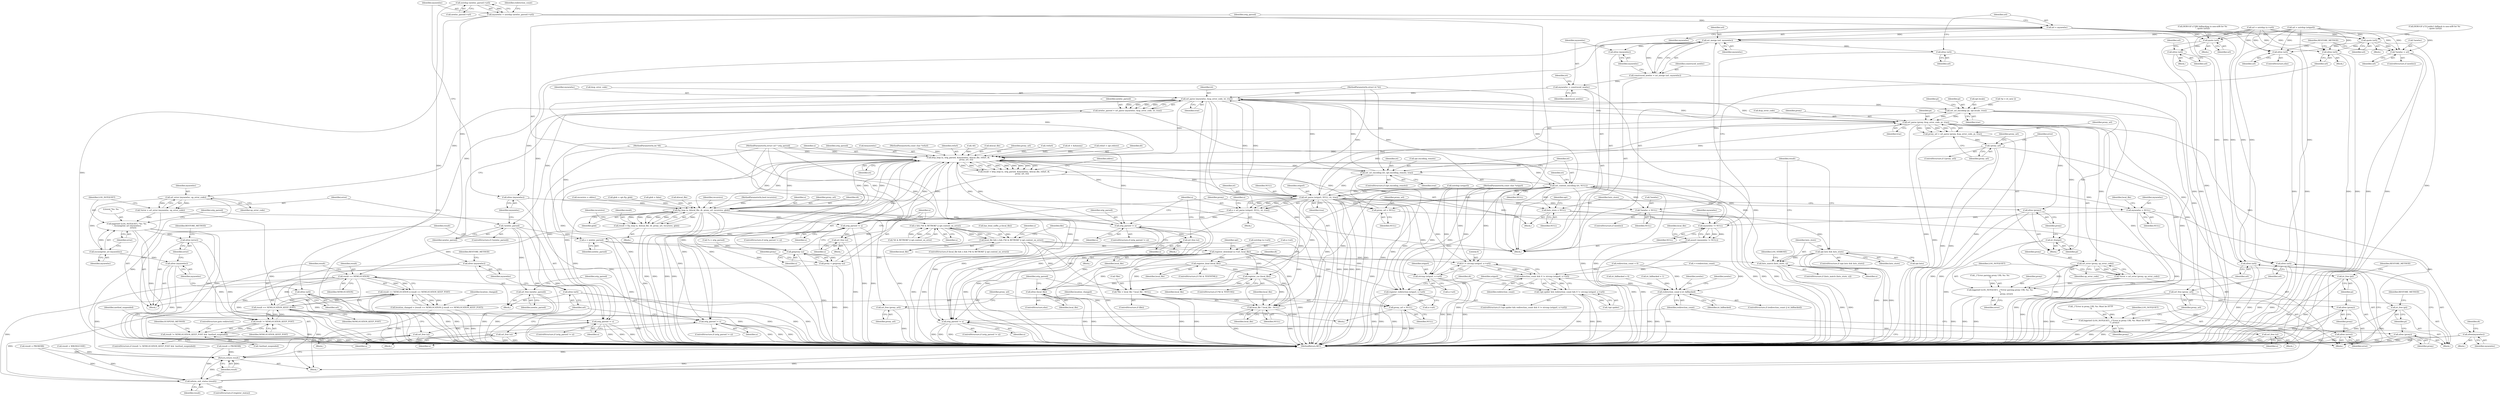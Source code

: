 digraph "1_savannah_e996e322ffd42aaa051602da182d03178d0f13e1_0@API" {
"1000485" [label="(Call,xstrdup (newloc_parsed->url))"];
"1000483" [label="(Call,mynewloc = xstrdup (newloc_parsed->url))"];
"1000515" [label="(Call,xfree (mynewloc))"];
"1000524" [label="(Call,url = mynewloc)"];
"1000258" [label="(Call,xfree (url))"];
"1000293" [label="(Call,xfree (url))"];
"1000410" [label="(Call,uri_merge (url, mynewloc))"];
"1000408" [label="(Call,construced_newloc = uri_merge (url, mynewloc))"];
"1000415" [label="(Call,mynewloc = construced_newloc)"];
"1000444" [label="(Call,url_parse (mynewloc, &up_error_code, iri, true))"];
"1000223" [label="(Call,set_uri_encoding (pi, opt.locale, true))"];
"1000236" [label="(Call,url_parse (proxy, &up_error_code, pi, true))"];
"1000234" [label="(Call,proxy_url = url_parse (proxy, &up_error_code, pi, true))"];
"1000243" [label="(Call,!proxy_url)"];
"1000291" [label="(Call,url_free (proxy_url))"];
"1000330" [label="(Call,http_loop (u, orig_parsed, &mynewloc, &local_file, refurl, dt,\n                          proxy_url, iri))"];
"1000328" [label="(Call,result = http_loop (u, orig_parsed, &mynewloc, &local_file, refurl, dt,\n                          proxy_url, iri))"];
"1000361" [label="(Call,ftp_loop (u, &local_file, dt, proxy_url, recursive, glob))"];
"1000359" [label="(Call,result = ftp_loop (u, &local_file, dt, proxy_url, recursive, glob))"];
"1000391" [label="(Call,result == NEWLOCATION)"];
"1000390" [label="(Call,result == NEWLOCATION || result == NEWLOCATION_KEEP_POST)"];
"1000388" [label="(Call,location_changed = (result == NEWLOCATION || result == NEWLOCATION_KEEP_POST))"];
"1000394" [label="(Call,result == NEWLOCATION_KEEP_POST)"];
"1000539" [label="(Call,result != NEWLOCATION_KEEP_POST)"];
"1000538" [label="(Call,result != NEWLOCATION_KEEP_POST && !method_suspended)"];
"1000706" [label="(Call,inform_exit_status (result))"];
"1000708" [label="(Return,return result;)"];
"1000383" [label="(Call,url_free (proxy_url))"];
"1000467" [label="(Call,orig_parsed != u)"];
"1000471" [label="(Call,url_free (u))"];
"1000507" [label="(Call,orig_parsed != u)"];
"1000511" [label="(Call,url_free (u))"];
"1000528" [label="(Call,orig_parsed != u)"];
"1000532" [label="(Call,url_free (u))"];
"1000567" [label="(Call,orig_parsed != u)"];
"1000571" [label="(Call,url_free (u))"];
"1000672" [label="(Call,orig_parsed != u)"];
"1000676" [label="(Call,url_free (u))"];
"1000609" [label="(Call,u && (*dt & RETROKF || opt.content_on_error))"];
"1000607" [label="(Call,local_file && u && (*dt & RETROKF || opt.content_on_error))"];
"1000620" [label="(Call,register_download (u->url, local_file))"];
"1000633" [label="(Call,0 != strcmp (origurl, u->url))"];
"1000631" [label="(Call,redirection_count && 0 != strcmp (origurl, u->url))"];
"1000626" [label="(Call,!opt.spider && redirection_count && 0 != strcmp (origurl, u->url))"];
"1000679" [label="(Call,redirection_count || iri_fallbacked)"];
"1000635" [label="(Call,strcmp (origurl, u->url))"];
"1000640" [label="(Call,register_redirection (origurl, u->url))"];
"1000650" [label="(Call,register_html (local_file))"];
"1000657" [label="(Call,register_css (local_file))"];
"1000661" [label="(Call,*file = local_file ? local_file : NULL)"];
"1000664" [label="(Call,local_file ? local_file : NULL)"];
"1000669" [label="(Call,xfree (local_file))"];
"1000429" [label="(Call,set_uri_encoding (iri, opt.encoding_remote, true))"];
"1000435" [label="(Call,set_content_encoding (iri, NULL))"];
"1000204" [label="(Call,mynewloc = NULL)"];
"1000403" [label="(Call,mynewloc != NULL)"];
"1000402" [label="(Call,assert (mynewloc != NULL))"];
"1000548" [label="(Call,xfree(mynewloc))"];
"1000209" [label="(Call,proxy_url = NULL)"];
"1000311" [label="(Call,hsts_store = NULL)"];
"1000315" [label="(Call,opt.hsts && hsts_store)"];
"1000322" [label="(Call,hsts_match (hsts_store, u))"];
"1000385" [label="(Call,proxy_url = NULL)"];
"1000575" [label="(Call,url_parse (origurl, NULL, iri, true))"];
"1000573" [label="(Call,u = url_parse (origurl, NULL, iri, true))"];
"1000214" [label="(Call,getproxy (u))"];
"1000212" [label="(Call,proxy = getproxy (u))"];
"1000696" [label="(Call,*newloc = NULL)"];
"1000249" [label="(Call,url_error (proxy, up_error_code))"];
"1000247" [label="(Call,*error = url_error (proxy, up_error_code))"];
"1000252" [label="(Call,logprintf (LOG_NOTQUIET, _(\"Error parsing proxy URL %s: %s.\n\"),\n                     proxy, error))"];
"1000260" [label="(Call,xfree (error))"];
"1000262" [label="(Call,xfree (proxy))"];
"1000264" [label="(Call,iri_free (pi))"];
"1000286" [label="(Call,logprintf (LOG_NOTQUIET, _(\"Error in proxy URL %s: Must be HTTP.\n\"), proxy))"];
"1000295" [label="(Call,xfree (proxy))"];
"1000297" [label="(Call,iri_free (pi))"];
"1000304" [label="(Call,iri_free(pi))"];
"1000306" [label="(Call,xfree (proxy))"];
"1000442" [label="(Call,newloc_parsed = url_parse (mynewloc, &up_error_code, iri, true))"];
"1000451" [label="(Call,!newloc_parsed)"];
"1000504" [label="(Call,url_free (newloc_parsed))"];
"1000534" [label="(Call,u = newloc_parsed)"];
"1000457" [label="(Call,url_error (mynewloc, up_error_code))"];
"1000455" [label="(Call,*error = url_error (mynewloc, up_error_code))"];
"1000460" [label="(Call,logprintf (LOG_NOTQUIET, \"%s: %s.\n\", escnonprint_uri (mynewloc),\n                     error))"];
"1000477" [label="(Call,xfree (error))"];
"1000463" [label="(Call,escnonprint_uri (mynewloc))"];
"1000475" [label="(Call,xfree (mynewloc))"];
"1000481" [label="(Call,xfree (mynewloc))"];
"1000413" [label="(Call,xfree (mynewloc))"];
"1000473" [label="(Call,xfree (url))"];
"1000513" [label="(Call,xfree (url))"];
"1000522" [label="(Call,xfree (url))"];
"1000586" [label="(Call,quote (url))"];
"1000588" [label="(Call,xfree (url))"];
"1000604" [label="(Call,quote (url))"];
"1000685" [label="(Call,*newloc = url)"];
"1000690" [label="(Call,xfree (url))"];
"1000700" [label="(Call,xfree (url))"];
"1000465" [label="(Identifier,error)"];
"1000124" [label="(Block,)"];
"1000629" [label="(Identifier,opt)"];
"1000359" [label="(Call,result = ftp_loop (u, &local_file, dt, proxy_url, recursive, glob))"];
"1000443" [label="(Identifier,newloc_parsed)"];
"1000367" [label="(Identifier,recursive)"];
"1000458" [label="(Identifier,mynewloc)"];
"1000166" [label="(Call,!dt)"];
"1000386" [label="(Identifier,proxy_url)"];
"1000335" [label="(Call,&local_file)"];
"1000604" [label="(Call,quote (url))"];
"1000442" [label="(Call,newloc_parsed = url_parse (mynewloc, &up_error_code, iri, true))"];
"1000510" [label="(Block,)"];
"1000690" [label="(Call,xfree (url))"];
"1000472" [label="(Identifier,u)"];
"1000548" [label="(Call,xfree(mynewloc))"];
"1000405" [label="(Identifier,NULL)"];
"1000456" [label="(Identifier,error)"];
"1000691" [label="(Identifier,url)"];
"1000470" [label="(Block,)"];
"1000664" [label="(Call,local_file ? local_file : NULL)"];
"1000683" [label="(ControlStructure,if (newloc))"];
"1000339" [label="(Identifier,proxy_url)"];
"1000460" [label="(Call,logprintf (LOG_NOTQUIET, \"%s: %s.\n\", escnonprint_uri (mynewloc),\n                     error))"];
"1000361" [label="(Call,ftp_loop (u, &local_file, dt, proxy_url, recursive, glob))"];
"1000526" [label="(Identifier,mynewloc)"];
"1000299" [label="(Identifier,RESTORE_METHOD)"];
"1000592" [label="(Call,xstrdup (u->url))"];
"1000253" [label="(Identifier,LOG_NOTQUIET)"];
"1000115" [label="(MethodParameterIn,struct url * orig_parsed)"];
"1000625" [label="(ControlStructure,if (!opt.spider && redirection_count && 0 != strcmp (origurl, u->url)))"];
"1000429" [label="(Call,set_uri_encoding (iri, opt.encoding_remote, true))"];
"1000699" [label="(Identifier,NULL)"];
"1000485" [label="(Call,xstrdup (newloc_parsed->url))"];
"1000259" [label="(Identifier,url)"];
"1000577" [label="(Identifier,NULL)"];
"1000387" [label="(Identifier,NULL)"];
"1000306" [label="(Call,xfree (proxy))"];
"1000326" [label="(Identifier,LOG_VERBOSE)"];
"1000242" [label="(ControlStructure,if (!proxy_url))"];
"1000228" [label="(Identifier,true)"];
"1000635" [label="(Call,strcmp (origurl, u->url))"];
"1000412" [label="(Identifier,mynewloc)"];
"1000396" [label="(Identifier,NEWLOCATION_KEEP_POST)"];
"1000549" [label="(Identifier,mynewloc)"];
"1000459" [label="(Identifier,up_error_code)"];
"1000532" [label="(Call,url_free (u))"];
"1000455" [label="(Call,*error = url_error (mynewloc, up_error_code))"];
"1000636" [label="(Identifier,origurl)"];
"1000709" [label="(Identifier,result)"];
"1000627" [label="(Call,!opt.spider)"];
"1000435" [label="(Call,set_content_encoding (iri, NULL))"];
"1000695" [label="(Identifier,newloc)"];
"1000315" [label="(Call,opt.hsts && hsts_store)"];
"1000344" [label="(Identifier,oldrec)"];
"1000266" [label="(Identifier,RESTORE_METHOD)"];
"1000234" [label="(Call,proxy_url = url_parse (proxy, &up_error_code, pi, true))"];
"1000531" [label="(Block,)"];
"1000666" [label="(Identifier,local_file)"];
"1000407" [label="(Identifier,local_file)"];
"1000121" [label="(MethodParameterIn,bool recursive)"];
"1000607" [label="(Call,local_file && u && (*dt & RETROKF || opt.content_on_error))"];
"1000538" [label="(Call,result != NEWLOCATION_KEEP_POST && !method_suspended)"];
"1000293" [label="(Call,xfree (url))"];
"1000467" [label="(Call,orig_parsed != u)"];
"1000394" [label="(Call,result == NEWLOCATION_KEEP_POST)"];
"1000193" [label="(Call,!refurl)"];
"1000471" [label="(Call,url_free (u))"];
"1000414" [label="(Identifier,mynewloc)"];
"1000696" [label="(Call,*newloc = NULL)"];
"1000321" [label="(ControlStructure,if (hsts_match (hsts_store, u)))"];
"1000469" [label="(Identifier,u)"];
"1000218" [label="(Block,)"];
"1000210" [label="(Identifier,proxy_url)"];
"1000648" [label="(Identifier,dt)"];
"1000622" [label="(Identifier,u)"];
"1000686" [label="(Call,*newloc)"];
"1000707" [label="(Identifier,result)"];
"1000311" [label="(Call,hsts_store = NULL)"];
"1000205" [label="(Identifier,mynewloc)"];
"1000236" [label="(Call,url_parse (proxy, &up_error_code, pi, true))"];
"1000674" [label="(Identifier,u)"];
"1000528" [label="(Call,orig_parsed != u)"];
"1000425" [label="(ControlStructure,if (opt.encoding_remote))"];
"1000206" [label="(Identifier,NULL)"];
"1000243" [label="(Call,!proxy_url)"];
"1000702" [label="(Identifier,RESTORE_METHOD)"];
"1000317" [label="(Identifier,opt)"];
"1000462" [label="(Literal,\"%s: %s.\n\")"];
"1000136" [label="(Call,*u = orig_parsed)"];
"1000533" [label="(Identifier,u)"];
"1000224" [label="(Identifier,pi)"];
"1000576" [label="(Identifier,origurl)"];
"1000275" [label="(Identifier,proxy_url)"];
"1000491" [label="(Call,++redirection_count)"];
"1000523" [label="(Identifier,url)"];
"1000651" [label="(Identifier,local_file)"];
"1000420" [label="(Identifier,iri)"];
"1000463" [label="(Call,escnonprint_uri (mynewloc))"];
"1000642" [label="(Call,u->url)"];
"1000484" [label="(Identifier,mynewloc)"];
"1000257" [label="(Identifier,error)"];
"1000567" [label="(Call,orig_parsed != u)"];
"1000250" [label="(Identifier,proxy)"];
"1000129" [label="(Call,iri_fallbacked = 0)"];
"1000704" [label="(ControlStructure,if (register_status))"];
"1000473" [label="(Call,xfree (url))"];
"1000624" [label="(Identifier,local_file)"];
"1000362" [label="(Identifier,u)"];
"1000434" [label="(Identifier,true)"];
"1000404" [label="(Identifier,mynewloc)"];
"1000322" [label="(Call,hsts_match (hsts_store, u))"];
"1000570" [label="(Block,)"];
"1000116" [label="(MethodParameterIn,const char *origurl)"];
"1000258" [label="(Call,xfree (url))"];
"1000330" [label="(Call,http_loop (u, orig_parsed, &mynewloc, &local_file, refurl, dt,\n                          proxy_url, iri))"];
"1000496" [label="(Block,)"];
"1000541" [label="(Identifier,NEWLOCATION_KEEP_POST)"];
"1000517" [label="(Identifier,RESTORE_METHOD)"];
"1000542" [label="(Call,!method_suspended)"];
"1000261" [label="(Identifier,error)"];
"1000120" [label="(MethodParameterIn,int *dt)"];
"1000537" [label="(ControlStructure,if (result != NEWLOCATION_KEEP_POST && !method_suspended))"];
"1000415" [label="(Call,mynewloc = construced_newloc)"];
"1000588" [label="(Call,xfree (url))"];
"1000384" [label="(Identifier,proxy_url)"];
"1000235" [label="(Identifier,proxy_url)"];
"1000530" [label="(Identifier,u)"];
"1000543" [label="(Identifier,method_suspended)"];
"1000448" [label="(Identifier,iri)"];
"1000444" [label="(Call,url_parse (mynewloc, &up_error_code, iri, true))"];
"1000634" [label="(Literal,0)"];
"1000451" [label="(Call,!newloc_parsed)"];
"1000655" [label="(Identifier,dt)"];
"1000169" [label="(Call,dt = &dummy)"];
"1000440" [label="(Identifier,iri)"];
"1000254" [label="(Call,_(\"Error parsing proxy URL %s: %s.\n\"))"];
"1000535" [label="(Identifier,u)"];
"1000291" [label="(Call,url_free (proxy_url))"];
"1000641" [label="(Identifier,origurl)"];
"1000195" [label="(Call,refurl = opt.referer)"];
"1000383" [label="(Call,url_free (proxy_url))"];
"1000569" [label="(Identifier,u)"];
"1000211" [label="(Identifier,NULL)"];
"1000587" [label="(Identifier,url)"];
"1000468" [label="(Identifier,orig_parsed)"];
"1000363" [label="(Call,&local_file)"];
"1000658" [label="(Identifier,local_file)"];
"1000146" [label="(Call,redirection_count = 0)"];
"1000516" [label="(Identifier,mynewloc)"];
"1000667" [label="(Identifier,NULL)"];
"1000223" [label="(Call,set_uri_encoding (pi, opt.locale, true))"];
"1000665" [label="(Identifier,local_file)"];
"1000591" [label="(Identifier,url)"];
"1000512" [label="(Identifier,u)"];
"1000338" [label="(Identifier,dt)"];
"1000464" [label="(Identifier,mynewloc)"];
"1000575" [label="(Call,url_parse (origurl, NULL, iri, true))"];
"1000477" [label="(Call,xfree (error))"];
"1000589" [label="(Identifier,url)"];
"1000584" [label="(Block,)"];
"1000389" [label="(Identifier,location_changed)"];
"1000608" [label="(Identifier,local_file)"];
"1000581" [label="(Identifier,u)"];
"1000390" [label="(Call,result == NEWLOCATION || result == NEWLOCATION_KEEP_POST)"];
"1000296" [label="(Identifier,proxy)"];
"1000508" [label="(Identifier,orig_parsed)"];
"1000251" [label="(Identifier,up_error_code)"];
"1000256" [label="(Identifier,proxy)"];
"1000408" [label="(Call,construced_newloc = uri_merge (url, mynewloc))"];
"1000178" [label="(Call,xstrdup (origurl))"];
"1000402" [label="(Call,assert (mynewloc != NULL))"];
"1000566" [label="(ControlStructure,if (orig_parsed != u))"];
"1000249" [label="(Call,url_error (proxy, up_error_code))"];
"1000466" [label="(ControlStructure,if (orig_parsed != u))"];
"1000413" [label="(Call,xfree (mynewloc))"];
"1000215" [label="(Identifier,u)"];
"1000331" [label="(Identifier,u)"];
"1000340" [label="(Identifier,iri)"];
"1000631" [label="(Call,redirection_count && 0 != strcmp (origurl, u->url))"];
"1000504" [label="(Call,url_free (newloc_parsed))"];
"1000398" [label="(Identifier,location_changed)"];
"1000307" [label="(Identifier,proxy)"];
"1000481" [label="(Call,xfree (mynewloc))"];
"1000637" [label="(Call,u->url)"];
"1000697" [label="(Call,*newloc)"];
"1000403" [label="(Call,mynewloc != NULL)"];
"1000527" [label="(ControlStructure,if (orig_parsed != u))"];
"1000241" [label="(Identifier,true)"];
"1000388" [label="(Call,location_changed = (result == NEWLOCATION || result == NEWLOCATION_KEEP_POST))"];
"1000660" [label="(Identifier,file)"];
"1000668" [label="(ControlStructure,else)"];
"1000645" [label="(ControlStructure,if (*dt & TEXTHTML))"];
"1000544" [label="(Identifier,SUSPEND_METHOD)"];
"1000507" [label="(Call,orig_parsed != u)"];
"1000573" [label="(Call,u = url_parse (origurl, NULL, iri, true))"];
"1000536" [label="(Identifier,newloc_parsed)"];
"1000492" [label="(Identifier,redirection_count)"];
"1000547" [label="(Block,)"];
"1000332" [label="(Identifier,orig_parsed)"];
"1000260" [label="(Call,xfree (error))"];
"1000225" [label="(Call,opt.locale)"];
"1000700" [label="(Call,xfree (url))"];
"1000679" [label="(Call,redirection_count || iri_fallbacked)"];
"1000596" [label="(Call,iri_fallbacked = 1)"];
"1000678" [label="(ControlStructure,if (redirection_count || iri_fallbacked))"];
"1000366" [label="(Identifier,proxy_url)"];
"1000329" [label="(Identifier,result)"];
"1000324" [label="(Identifier,u)"];
"1000568" [label="(Identifier,orig_parsed)"];
"1000632" [label="(Identifier,redirection_count)"];
"1000333" [label="(Call,&mynewloc)"];
"1000119" [label="(MethodParameterIn,const char *refurl)"];
"1000659" [label="(ControlStructure,if (file))"];
"1000672" [label="(Call,orig_parsed != u)"];
"1000382" [label="(Block,)"];
"1000437" [label="(Identifier,NULL)"];
"1000511" [label="(Call,url_free (u))"];
"1000393" [label="(Identifier,NEWLOCATION)"];
"1000474" [label="(Identifier,url)"];
"1000263" [label="(Identifier,proxy)"];
"1000285" [label="(Block,)"];
"1000476" [label="(Identifier,mynewloc)"];
"1000411" [label="(Identifier,url)"];
"1000525" [label="(Identifier,url)"];
"1000583" [label="(Call,DEBUGP ((\"[IRI fallbacking to non-utf8 for %s\n\", quote (url))))"];
"1000240" [label="(Identifier,pi)"];
"1000606" [label="(ControlStructure,if (local_file && u && (*dt & RETROKF || opt.content_on_error)))"];
"1000475" [label="(Call,xfree (mynewloc))"];
"1000176" [label="(Call,url = xstrdup (origurl))"];
"1000478" [label="(Identifier,error)"];
"1000431" [label="(Call,opt.encoding_remote)"];
"1000290" [label="(Identifier,proxy)"];
"1000650" [label="(Call,register_html (local_file))"];
"1000518" [label="(Call,result = WRONGCODE)"];
"1000479" [label="(Identifier,RESTORE_METHOD)"];
"1000238" [label="(Call,&up_error_code)"];
"1000661" [label="(Call,*file = local_file ? local_file : NULL)"];
"1000304" [label="(Call,iri_free(pi))"];
"1000545" [label="(ControlStructure,goto redirected;)"];
"1000365" [label="(Identifier,dt)"];
"1000122" [label="(MethodParameterIn,struct iri *iri)"];
"1000602" [label="(Block,)"];
"1000684" [label="(Identifier,newloc)"];
"1000294" [label="(Identifier,url)"];
"1000288" [label="(Call,_(\"Error in proxy URL %s: Must be HTTP.\n\"))"];
"1000529" [label="(Identifier,orig_parsed)"];
"1000610" [label="(Identifier,u)"];
"1000220" [label="(Call,*pi = iri_new ())"];
"1000313" [label="(Identifier,NULL)"];
"1000368" [label="(Identifier,glob)"];
"1000640" [label="(Call,register_redirection (origurl, u->url))"];
"1000453" [label="(Block,)"];
"1000214" [label="(Call,getproxy (u))"];
"1000328" [label="(Call,result = http_loop (u, orig_parsed, &mynewloc, &local_file, refurl, dt,\n                          proxy_url, iri))"];
"1000621" [label="(Call,u->url)"];
"1000515" [label="(Call,xfree (mynewloc))"];
"1000430" [label="(Identifier,iri)"];
"1000701" [label="(Identifier,url)"];
"1000360" [label="(Identifier,result)"];
"1000673" [label="(Identifier,orig_parsed)"];
"1000652" [label="(ControlStructure,if (*dt & TEXTCSS))"];
"1000657" [label="(Call,register_css (local_file))"];
"1000204" [label="(Call,mynewloc = NULL)"];
"1000385" [label="(Call,proxy_url = NULL)"];
"1000694" [label="(ControlStructure,if (newloc))"];
"1000252" [label="(Call,logprintf (LOG_NOTQUIET, _(\"Error parsing proxy URL %s: %s.\n\"),\n                     proxy, error))"];
"1000706" [label="(Call,inform_exit_status (result))"];
"1000416" [label="(Identifier,mynewloc)"];
"1000685" [label="(Call,*newloc = url)"];
"1000264" [label="(Call,iri_free (pi))"];
"1000693" [label="(Block,)"];
"1000399" [label="(Block,)"];
"1000417" [label="(Identifier,construced_newloc)"];
"1000369" [label="(Call,recursive = oldrec)"];
"1000609" [label="(Call,u && (*dt & RETROKF || opt.content_on_error))"];
"1000689" [label="(ControlStructure,else)"];
"1000710" [label="(MethodReturn,RET)"];
"1000213" [label="(Identifier,proxy)"];
"1000675" [label="(Block,)"];
"1000676" [label="(Call,url_free (u))"];
"1000298" [label="(Identifier,pi)"];
"1000297" [label="(Call,iri_free (pi))"];
"1000312" [label="(Identifier,hsts_store)"];
"1000450" [label="(ControlStructure,if (!newloc_parsed))"];
"1000506" [label="(ControlStructure,if (orig_parsed != u))"];
"1000486" [label="(Call,newloc_parsed->url)"];
"1000316" [label="(Call,opt.hsts)"];
"1000662" [label="(Call,*file)"];
"1000209" [label="(Call,proxy_url = NULL)"];
"1000560" [label="(Block,)"];
"1000681" [label="(Identifier,iri_fallbacked)"];
"1000669" [label="(Call,xfree (local_file))"];
"1000265" [label="(Identifier,pi)"];
"1000671" [label="(ControlStructure,if (orig_parsed != u))"];
"1000524" [label="(Call,url = mynewloc)"];
"1000286" [label="(Call,logprintf (LOG_NOTQUIET, _(\"Error in proxy URL %s: Must be HTTP.\n\"), proxy))"];
"1000513" [label="(Call,xfree (url))"];
"1000212" [label="(Call,proxy = getproxy (u))"];
"1000677" [label="(Identifier,u)"];
"1000505" [label="(Identifier,newloc_parsed)"];
"1000217" [label="(Identifier,proxy)"];
"1000392" [label="(Identifier,result)"];
"1000341" [label="(Block,)"];
"1000410" [label="(Call,uri_merge (url, mynewloc))"];
"1000571" [label="(Call,url_free (u))"];
"1000555" [label="(Identifier,dt)"];
"1000579" [label="(Identifier,true)"];
"1000323" [label="(Identifier,hsts_store)"];
"1000245" [label="(Block,)"];
"1000446" [label="(Call,&up_error_code)"];
"1000300" [label="(Call,result = PROXERR)"];
"1000287" [label="(Identifier,LOG_NOTQUIET)"];
"1000305" [label="(Identifier,pi)"];
"1000586" [label="(Call,quote (url))"];
"1000582" [label="(Block,)"];
"1000540" [label="(Identifier,result)"];
"1000267" [label="(Call,result = PROXERR)"];
"1000452" [label="(Identifier,newloc_parsed)"];
"1000409" [label="(Identifier,construced_newloc)"];
"1000461" [label="(Identifier,LOG_NOTQUIET)"];
"1000626" [label="(Call,!opt.spider && redirection_count && 0 != strcmp (origurl, u->url))"];
"1000309" [label="(Block,)"];
"1000314" [label="(ControlStructure,if (opt.hsts && hsts_store))"];
"1000337" [label="(Identifier,refurl)"];
"1000534" [label="(Call,u = newloc_parsed)"];
"1000292" [label="(Identifier,proxy_url)"];
"1000620" [label="(Call,register_download (u->url, local_file))"];
"1000248" [label="(Identifier,error)"];
"1000374" [label="(Call,has_html_suffix_p (local_file))"];
"1000244" [label="(Identifier,proxy_url)"];
"1000619" [label="(Block,)"];
"1000522" [label="(Call,xfree (url))"];
"1000483" [label="(Call,mynewloc = xstrdup (newloc_parsed->url))"];
"1000539" [label="(Call,result != NEWLOCATION_KEEP_POST)"];
"1000445" [label="(Identifier,mynewloc)"];
"1000633" [label="(Call,0 != strcmp (origurl, u->url))"];
"1000574" [label="(Identifier,u)"];
"1000572" [label="(Identifier,u)"];
"1000449" [label="(Identifier,true)"];
"1000590" [label="(Call,url = xstrdup (u->url))"];
"1000391" [label="(Call,result == NEWLOCATION)"];
"1000347" [label="(Call,glob = opt.ftp_glob)"];
"1000262" [label="(Call,xfree (proxy))"];
"1000605" [label="(Identifier,url)"];
"1000670" [label="(Identifier,local_file)"];
"1000436" [label="(Identifier,iri)"];
"1000509" [label="(Identifier,u)"];
"1000295" [label="(Call,xfree (proxy))"];
"1000247" [label="(Call,*error = url_error (proxy, up_error_code))"];
"1000708" [label="(Return,return result;)"];
"1000514" [label="(Identifier,url)"];
"1000578" [label="(Identifier,iri)"];
"1000395" [label="(Identifier,result)"];
"1000457" [label="(Call,url_error (mynewloc, up_error_code))"];
"1000601" [label="(Call,DEBUGP ((\"[Couldn't fallback to non-utf8 for %s\n\", quote (url))))"];
"1000680" [label="(Identifier,redirection_count)"];
"1000611" [label="(Call,*dt & RETROKF || opt.content_on_error)"];
"1000370" [label="(Identifier,recursive)"];
"1000356" [label="(Call,glob = false)"];
"1000231" [label="(Identifier,pi)"];
"1000237" [label="(Identifier,proxy)"];
"1000319" [label="(Identifier,hsts_store)"];
"1000482" [label="(Identifier,mynewloc)"];
"1000208" [label="(Identifier,local_file)"];
"1000688" [label="(Identifier,url)"];
"1000485" -> "1000483"  [label="AST: "];
"1000485" -> "1000486"  [label="CFG: "];
"1000486" -> "1000485"  [label="AST: "];
"1000483" -> "1000485"  [label="CFG: "];
"1000485" -> "1000710"  [label="DDG: "];
"1000485" -> "1000483"  [label="DDG: "];
"1000483" -> "1000399"  [label="AST: "];
"1000484" -> "1000483"  [label="AST: "];
"1000492" -> "1000483"  [label="CFG: "];
"1000483" -> "1000710"  [label="DDG: "];
"1000483" -> "1000515"  [label="DDG: "];
"1000483" -> "1000524"  [label="DDG: "];
"1000515" -> "1000496"  [label="AST: "];
"1000515" -> "1000516"  [label="CFG: "];
"1000516" -> "1000515"  [label="AST: "];
"1000517" -> "1000515"  [label="CFG: "];
"1000515" -> "1000710"  [label="DDG: "];
"1000515" -> "1000710"  [label="DDG: "];
"1000524" -> "1000399"  [label="AST: "];
"1000524" -> "1000526"  [label="CFG: "];
"1000525" -> "1000524"  [label="AST: "];
"1000526" -> "1000524"  [label="AST: "];
"1000529" -> "1000524"  [label="CFG: "];
"1000524" -> "1000258"  [label="DDG: "];
"1000524" -> "1000293"  [label="DDG: "];
"1000524" -> "1000410"  [label="DDG: "];
"1000524" -> "1000586"  [label="DDG: "];
"1000524" -> "1000604"  [label="DDG: "];
"1000524" -> "1000685"  [label="DDG: "];
"1000524" -> "1000690"  [label="DDG: "];
"1000524" -> "1000700"  [label="DDG: "];
"1000258" -> "1000245"  [label="AST: "];
"1000258" -> "1000259"  [label="CFG: "];
"1000259" -> "1000258"  [label="AST: "];
"1000261" -> "1000258"  [label="CFG: "];
"1000258" -> "1000710"  [label="DDG: "];
"1000258" -> "1000710"  [label="DDG: "];
"1000590" -> "1000258"  [label="DDG: "];
"1000176" -> "1000258"  [label="DDG: "];
"1000293" -> "1000285"  [label="AST: "];
"1000293" -> "1000294"  [label="CFG: "];
"1000294" -> "1000293"  [label="AST: "];
"1000296" -> "1000293"  [label="CFG: "];
"1000293" -> "1000710"  [label="DDG: "];
"1000293" -> "1000710"  [label="DDG: "];
"1000590" -> "1000293"  [label="DDG: "];
"1000176" -> "1000293"  [label="DDG: "];
"1000410" -> "1000408"  [label="AST: "];
"1000410" -> "1000412"  [label="CFG: "];
"1000411" -> "1000410"  [label="AST: "];
"1000412" -> "1000410"  [label="AST: "];
"1000408" -> "1000410"  [label="CFG: "];
"1000410" -> "1000408"  [label="DDG: "];
"1000410" -> "1000408"  [label="DDG: "];
"1000590" -> "1000410"  [label="DDG: "];
"1000176" -> "1000410"  [label="DDG: "];
"1000403" -> "1000410"  [label="DDG: "];
"1000410" -> "1000413"  [label="DDG: "];
"1000410" -> "1000473"  [label="DDG: "];
"1000410" -> "1000513"  [label="DDG: "];
"1000410" -> "1000522"  [label="DDG: "];
"1000408" -> "1000399"  [label="AST: "];
"1000409" -> "1000408"  [label="AST: "];
"1000414" -> "1000408"  [label="CFG: "];
"1000408" -> "1000710"  [label="DDG: "];
"1000408" -> "1000415"  [label="DDG: "];
"1000415" -> "1000399"  [label="AST: "];
"1000415" -> "1000417"  [label="CFG: "];
"1000416" -> "1000415"  [label="AST: "];
"1000417" -> "1000415"  [label="AST: "];
"1000420" -> "1000415"  [label="CFG: "];
"1000415" -> "1000710"  [label="DDG: "];
"1000415" -> "1000444"  [label="DDG: "];
"1000444" -> "1000442"  [label="AST: "];
"1000444" -> "1000449"  [label="CFG: "];
"1000445" -> "1000444"  [label="AST: "];
"1000446" -> "1000444"  [label="AST: "];
"1000448" -> "1000444"  [label="AST: "];
"1000449" -> "1000444"  [label="AST: "];
"1000442" -> "1000444"  [label="CFG: "];
"1000444" -> "1000710"  [label="DDG: "];
"1000444" -> "1000710"  [label="DDG: "];
"1000444" -> "1000710"  [label="DDG: "];
"1000444" -> "1000223"  [label="DDG: "];
"1000444" -> "1000236"  [label="DDG: "];
"1000444" -> "1000330"  [label="DDG: "];
"1000444" -> "1000429"  [label="DDG: "];
"1000444" -> "1000442"  [label="DDG: "];
"1000444" -> "1000442"  [label="DDG: "];
"1000444" -> "1000442"  [label="DDG: "];
"1000444" -> "1000442"  [label="DDG: "];
"1000236" -> "1000444"  [label="DDG: "];
"1000236" -> "1000444"  [label="DDG: "];
"1000435" -> "1000444"  [label="DDG: "];
"1000122" -> "1000444"  [label="DDG: "];
"1000575" -> "1000444"  [label="DDG: "];
"1000429" -> "1000444"  [label="DDG: "];
"1000444" -> "1000457"  [label="DDG: "];
"1000444" -> "1000481"  [label="DDG: "];
"1000444" -> "1000575"  [label="DDG: "];
"1000223" -> "1000218"  [label="AST: "];
"1000223" -> "1000228"  [label="CFG: "];
"1000224" -> "1000223"  [label="AST: "];
"1000225" -> "1000223"  [label="AST: "];
"1000228" -> "1000223"  [label="AST: "];
"1000231" -> "1000223"  [label="CFG: "];
"1000223" -> "1000710"  [label="DDG: "];
"1000223" -> "1000710"  [label="DDG: "];
"1000220" -> "1000223"  [label="DDG: "];
"1000575" -> "1000223"  [label="DDG: "];
"1000223" -> "1000236"  [label="DDG: "];
"1000223" -> "1000236"  [label="DDG: "];
"1000236" -> "1000234"  [label="AST: "];
"1000236" -> "1000241"  [label="CFG: "];
"1000237" -> "1000236"  [label="AST: "];
"1000238" -> "1000236"  [label="AST: "];
"1000240" -> "1000236"  [label="AST: "];
"1000241" -> "1000236"  [label="AST: "];
"1000234" -> "1000236"  [label="CFG: "];
"1000236" -> "1000710"  [label="DDG: "];
"1000236" -> "1000710"  [label="DDG: "];
"1000236" -> "1000234"  [label="DDG: "];
"1000236" -> "1000234"  [label="DDG: "];
"1000236" -> "1000234"  [label="DDG: "];
"1000236" -> "1000234"  [label="DDG: "];
"1000212" -> "1000236"  [label="DDG: "];
"1000236" -> "1000249"  [label="DDG: "];
"1000236" -> "1000264"  [label="DDG: "];
"1000236" -> "1000286"  [label="DDG: "];
"1000236" -> "1000297"  [label="DDG: "];
"1000236" -> "1000304"  [label="DDG: "];
"1000236" -> "1000306"  [label="DDG: "];
"1000236" -> "1000429"  [label="DDG: "];
"1000236" -> "1000575"  [label="DDG: "];
"1000234" -> "1000218"  [label="AST: "];
"1000235" -> "1000234"  [label="AST: "];
"1000244" -> "1000234"  [label="CFG: "];
"1000234" -> "1000710"  [label="DDG: "];
"1000234" -> "1000243"  [label="DDG: "];
"1000243" -> "1000242"  [label="AST: "];
"1000243" -> "1000244"  [label="CFG: "];
"1000244" -> "1000243"  [label="AST: "];
"1000248" -> "1000243"  [label="CFG: "];
"1000275" -> "1000243"  [label="CFG: "];
"1000243" -> "1000710"  [label="DDG: "];
"1000243" -> "1000710"  [label="DDG: "];
"1000243" -> "1000291"  [label="DDG: "];
"1000243" -> "1000330"  [label="DDG: "];
"1000291" -> "1000285"  [label="AST: "];
"1000291" -> "1000292"  [label="CFG: "];
"1000292" -> "1000291"  [label="AST: "];
"1000294" -> "1000291"  [label="CFG: "];
"1000291" -> "1000710"  [label="DDG: "];
"1000291" -> "1000710"  [label="DDG: "];
"1000330" -> "1000328"  [label="AST: "];
"1000330" -> "1000340"  [label="CFG: "];
"1000331" -> "1000330"  [label="AST: "];
"1000332" -> "1000330"  [label="AST: "];
"1000333" -> "1000330"  [label="AST: "];
"1000335" -> "1000330"  [label="AST: "];
"1000337" -> "1000330"  [label="AST: "];
"1000338" -> "1000330"  [label="AST: "];
"1000339" -> "1000330"  [label="AST: "];
"1000340" -> "1000330"  [label="AST: "];
"1000328" -> "1000330"  [label="CFG: "];
"1000330" -> "1000710"  [label="DDG: "];
"1000330" -> "1000710"  [label="DDG: "];
"1000330" -> "1000710"  [label="DDG: "];
"1000330" -> "1000328"  [label="DDG: "];
"1000330" -> "1000328"  [label="DDG: "];
"1000330" -> "1000328"  [label="DDG: "];
"1000330" -> "1000328"  [label="DDG: "];
"1000330" -> "1000328"  [label="DDG: "];
"1000330" -> "1000328"  [label="DDG: "];
"1000330" -> "1000328"  [label="DDG: "];
"1000330" -> "1000328"  [label="DDG: "];
"1000322" -> "1000330"  [label="DDG: "];
"1000214" -> "1000330"  [label="DDG: "];
"1000567" -> "1000330"  [label="DDG: "];
"1000528" -> "1000330"  [label="DDG: "];
"1000115" -> "1000330"  [label="DDG: "];
"1000361" -> "1000330"  [label="DDG: "];
"1000361" -> "1000330"  [label="DDG: "];
"1000193" -> "1000330"  [label="DDG: "];
"1000195" -> "1000330"  [label="DDG: "];
"1000119" -> "1000330"  [label="DDG: "];
"1000166" -> "1000330"  [label="DDG: "];
"1000169" -> "1000330"  [label="DDG: "];
"1000120" -> "1000330"  [label="DDG: "];
"1000209" -> "1000330"  [label="DDG: "];
"1000575" -> "1000330"  [label="DDG: "];
"1000122" -> "1000330"  [label="DDG: "];
"1000330" -> "1000361"  [label="DDG: "];
"1000330" -> "1000361"  [label="DDG: "];
"1000330" -> "1000361"  [label="DDG: "];
"1000330" -> "1000361"  [label="DDG: "];
"1000330" -> "1000429"  [label="DDG: "];
"1000330" -> "1000435"  [label="DDG: "];
"1000330" -> "1000467"  [label="DDG: "];
"1000330" -> "1000507"  [label="DDG: "];
"1000330" -> "1000528"  [label="DDG: "];
"1000330" -> "1000567"  [label="DDG: "];
"1000330" -> "1000575"  [label="DDG: "];
"1000330" -> "1000672"  [label="DDG: "];
"1000328" -> "1000309"  [label="AST: "];
"1000329" -> "1000328"  [label="AST: "];
"1000344" -> "1000328"  [label="CFG: "];
"1000328" -> "1000710"  [label="DDG: "];
"1000361" -> "1000359"  [label="AST: "];
"1000361" -> "1000368"  [label="CFG: "];
"1000362" -> "1000361"  [label="AST: "];
"1000363" -> "1000361"  [label="AST: "];
"1000365" -> "1000361"  [label="AST: "];
"1000366" -> "1000361"  [label="AST: "];
"1000367" -> "1000361"  [label="AST: "];
"1000368" -> "1000361"  [label="AST: "];
"1000359" -> "1000361"  [label="CFG: "];
"1000361" -> "1000710"  [label="DDG: "];
"1000361" -> "1000710"  [label="DDG: "];
"1000361" -> "1000710"  [label="DDG: "];
"1000361" -> "1000710"  [label="DDG: "];
"1000361" -> "1000359"  [label="DDG: "];
"1000361" -> "1000359"  [label="DDG: "];
"1000361" -> "1000359"  [label="DDG: "];
"1000361" -> "1000359"  [label="DDG: "];
"1000361" -> "1000359"  [label="DDG: "];
"1000361" -> "1000359"  [label="DDG: "];
"1000120" -> "1000361"  [label="DDG: "];
"1000121" -> "1000361"  [label="DDG: "];
"1000369" -> "1000361"  [label="DDG: "];
"1000356" -> "1000361"  [label="DDG: "];
"1000347" -> "1000361"  [label="DDG: "];
"1000361" -> "1000383"  [label="DDG: "];
"1000361" -> "1000467"  [label="DDG: "];
"1000361" -> "1000507"  [label="DDG: "];
"1000361" -> "1000528"  [label="DDG: "];
"1000361" -> "1000567"  [label="DDG: "];
"1000361" -> "1000609"  [label="DDG: "];
"1000361" -> "1000672"  [label="DDG: "];
"1000359" -> "1000341"  [label="AST: "];
"1000360" -> "1000359"  [label="AST: "];
"1000370" -> "1000359"  [label="CFG: "];
"1000359" -> "1000710"  [label="DDG: "];
"1000359" -> "1000391"  [label="DDG: "];
"1000391" -> "1000390"  [label="AST: "];
"1000391" -> "1000393"  [label="CFG: "];
"1000392" -> "1000391"  [label="AST: "];
"1000393" -> "1000391"  [label="AST: "];
"1000395" -> "1000391"  [label="CFG: "];
"1000390" -> "1000391"  [label="CFG: "];
"1000391" -> "1000710"  [label="DDG: "];
"1000391" -> "1000710"  [label="DDG: "];
"1000391" -> "1000390"  [label="DDG: "];
"1000391" -> "1000390"  [label="DDG: "];
"1000391" -> "1000394"  [label="DDG: "];
"1000391" -> "1000539"  [label="DDG: "];
"1000391" -> "1000706"  [label="DDG: "];
"1000391" -> "1000708"  [label="DDG: "];
"1000390" -> "1000388"  [label="AST: "];
"1000390" -> "1000394"  [label="CFG: "];
"1000394" -> "1000390"  [label="AST: "];
"1000388" -> "1000390"  [label="CFG: "];
"1000390" -> "1000710"  [label="DDG: "];
"1000390" -> "1000710"  [label="DDG: "];
"1000390" -> "1000388"  [label="DDG: "];
"1000390" -> "1000388"  [label="DDG: "];
"1000394" -> "1000390"  [label="DDG: "];
"1000394" -> "1000390"  [label="DDG: "];
"1000388" -> "1000124"  [label="AST: "];
"1000389" -> "1000388"  [label="AST: "];
"1000398" -> "1000388"  [label="CFG: "];
"1000388" -> "1000710"  [label="DDG: "];
"1000388" -> "1000710"  [label="DDG: "];
"1000394" -> "1000396"  [label="CFG: "];
"1000395" -> "1000394"  [label="AST: "];
"1000396" -> "1000394"  [label="AST: "];
"1000394" -> "1000710"  [label="DDG: "];
"1000394" -> "1000710"  [label="DDG: "];
"1000539" -> "1000394"  [label="DDG: "];
"1000394" -> "1000539"  [label="DDG: "];
"1000394" -> "1000539"  [label="DDG: "];
"1000394" -> "1000706"  [label="DDG: "];
"1000394" -> "1000708"  [label="DDG: "];
"1000539" -> "1000538"  [label="AST: "];
"1000539" -> "1000541"  [label="CFG: "];
"1000540" -> "1000539"  [label="AST: "];
"1000541" -> "1000539"  [label="AST: "];
"1000543" -> "1000539"  [label="CFG: "];
"1000538" -> "1000539"  [label="CFG: "];
"1000539" -> "1000710"  [label="DDG: "];
"1000539" -> "1000538"  [label="DDG: "];
"1000539" -> "1000538"  [label="DDG: "];
"1000538" -> "1000537"  [label="AST: "];
"1000538" -> "1000542"  [label="CFG: "];
"1000542" -> "1000538"  [label="AST: "];
"1000544" -> "1000538"  [label="CFG: "];
"1000545" -> "1000538"  [label="CFG: "];
"1000538" -> "1000710"  [label="DDG: "];
"1000538" -> "1000710"  [label="DDG: "];
"1000538" -> "1000710"  [label="DDG: "];
"1000542" -> "1000538"  [label="DDG: "];
"1000706" -> "1000704"  [label="AST: "];
"1000706" -> "1000707"  [label="CFG: "];
"1000707" -> "1000706"  [label="AST: "];
"1000709" -> "1000706"  [label="CFG: "];
"1000706" -> "1000710"  [label="DDG: "];
"1000706" -> "1000710"  [label="DDG: "];
"1000300" -> "1000706"  [label="DDG: "];
"1000267" -> "1000706"  [label="DDG: "];
"1000518" -> "1000706"  [label="DDG: "];
"1000706" -> "1000708"  [label="DDG: "];
"1000708" -> "1000124"  [label="AST: "];
"1000708" -> "1000709"  [label="CFG: "];
"1000709" -> "1000708"  [label="AST: "];
"1000710" -> "1000708"  [label="CFG: "];
"1000708" -> "1000710"  [label="DDG: "];
"1000709" -> "1000708"  [label="DDG: "];
"1000300" -> "1000708"  [label="DDG: "];
"1000267" -> "1000708"  [label="DDG: "];
"1000518" -> "1000708"  [label="DDG: "];
"1000383" -> "1000382"  [label="AST: "];
"1000383" -> "1000384"  [label="CFG: "];
"1000384" -> "1000383"  [label="AST: "];
"1000386" -> "1000383"  [label="CFG: "];
"1000383" -> "1000710"  [label="DDG: "];
"1000467" -> "1000466"  [label="AST: "];
"1000467" -> "1000469"  [label="CFG: "];
"1000468" -> "1000467"  [label="AST: "];
"1000469" -> "1000467"  [label="AST: "];
"1000472" -> "1000467"  [label="CFG: "];
"1000474" -> "1000467"  [label="CFG: "];
"1000467" -> "1000710"  [label="DDG: "];
"1000467" -> "1000710"  [label="DDG: "];
"1000467" -> "1000710"  [label="DDG: "];
"1000115" -> "1000467"  [label="DDG: "];
"1000467" -> "1000471"  [label="DDG: "];
"1000471" -> "1000470"  [label="AST: "];
"1000471" -> "1000472"  [label="CFG: "];
"1000472" -> "1000471"  [label="AST: "];
"1000474" -> "1000471"  [label="CFG: "];
"1000471" -> "1000710"  [label="DDG: "];
"1000471" -> "1000710"  [label="DDG: "];
"1000507" -> "1000506"  [label="AST: "];
"1000507" -> "1000509"  [label="CFG: "];
"1000508" -> "1000507"  [label="AST: "];
"1000509" -> "1000507"  [label="AST: "];
"1000512" -> "1000507"  [label="CFG: "];
"1000514" -> "1000507"  [label="CFG: "];
"1000507" -> "1000710"  [label="DDG: "];
"1000507" -> "1000710"  [label="DDG: "];
"1000507" -> "1000710"  [label="DDG: "];
"1000115" -> "1000507"  [label="DDG: "];
"1000507" -> "1000511"  [label="DDG: "];
"1000511" -> "1000510"  [label="AST: "];
"1000511" -> "1000512"  [label="CFG: "];
"1000512" -> "1000511"  [label="AST: "];
"1000514" -> "1000511"  [label="CFG: "];
"1000511" -> "1000710"  [label="DDG: "];
"1000511" -> "1000710"  [label="DDG: "];
"1000528" -> "1000527"  [label="AST: "];
"1000528" -> "1000530"  [label="CFG: "];
"1000529" -> "1000528"  [label="AST: "];
"1000530" -> "1000528"  [label="AST: "];
"1000533" -> "1000528"  [label="CFG: "];
"1000535" -> "1000528"  [label="CFG: "];
"1000528" -> "1000710"  [label="DDG: "];
"1000528" -> "1000710"  [label="DDG: "];
"1000115" -> "1000528"  [label="DDG: "];
"1000528" -> "1000532"  [label="DDG: "];
"1000532" -> "1000531"  [label="AST: "];
"1000532" -> "1000533"  [label="CFG: "];
"1000533" -> "1000532"  [label="AST: "];
"1000535" -> "1000532"  [label="CFG: "];
"1000532" -> "1000710"  [label="DDG: "];
"1000567" -> "1000566"  [label="AST: "];
"1000567" -> "1000569"  [label="CFG: "];
"1000568" -> "1000567"  [label="AST: "];
"1000569" -> "1000567"  [label="AST: "];
"1000572" -> "1000567"  [label="CFG: "];
"1000574" -> "1000567"  [label="CFG: "];
"1000567" -> "1000710"  [label="DDG: "];
"1000567" -> "1000710"  [label="DDG: "];
"1000115" -> "1000567"  [label="DDG: "];
"1000567" -> "1000571"  [label="DDG: "];
"1000567" -> "1000672"  [label="DDG: "];
"1000571" -> "1000570"  [label="AST: "];
"1000571" -> "1000572"  [label="CFG: "];
"1000572" -> "1000571"  [label="AST: "];
"1000574" -> "1000571"  [label="CFG: "];
"1000571" -> "1000710"  [label="DDG: "];
"1000672" -> "1000671"  [label="AST: "];
"1000672" -> "1000674"  [label="CFG: "];
"1000673" -> "1000672"  [label="AST: "];
"1000674" -> "1000672"  [label="AST: "];
"1000677" -> "1000672"  [label="CFG: "];
"1000680" -> "1000672"  [label="CFG: "];
"1000672" -> "1000710"  [label="DDG: "];
"1000672" -> "1000710"  [label="DDG: "];
"1000672" -> "1000710"  [label="DDG: "];
"1000115" -> "1000672"  [label="DDG: "];
"1000609" -> "1000672"  [label="DDG: "];
"1000573" -> "1000672"  [label="DDG: "];
"1000672" -> "1000676"  [label="DDG: "];
"1000676" -> "1000675"  [label="AST: "];
"1000676" -> "1000677"  [label="CFG: "];
"1000677" -> "1000676"  [label="AST: "];
"1000680" -> "1000676"  [label="CFG: "];
"1000676" -> "1000710"  [label="DDG: "];
"1000676" -> "1000710"  [label="DDG: "];
"1000609" -> "1000607"  [label="AST: "];
"1000609" -> "1000610"  [label="CFG: "];
"1000609" -> "1000611"  [label="CFG: "];
"1000610" -> "1000609"  [label="AST: "];
"1000611" -> "1000609"  [label="AST: "];
"1000607" -> "1000609"  [label="CFG: "];
"1000609" -> "1000710"  [label="DDG: "];
"1000609" -> "1000607"  [label="DDG: "];
"1000609" -> "1000607"  [label="DDG: "];
"1000573" -> "1000609"  [label="DDG: "];
"1000611" -> "1000609"  [label="DDG: "];
"1000611" -> "1000609"  [label="DDG: "];
"1000607" -> "1000606"  [label="AST: "];
"1000607" -> "1000608"  [label="CFG: "];
"1000608" -> "1000607"  [label="AST: "];
"1000622" -> "1000607"  [label="CFG: "];
"1000660" -> "1000607"  [label="CFG: "];
"1000607" -> "1000710"  [label="DDG: "];
"1000607" -> "1000710"  [label="DDG: "];
"1000374" -> "1000607"  [label="DDG: "];
"1000607" -> "1000620"  [label="DDG: "];
"1000607" -> "1000661"  [label="DDG: "];
"1000607" -> "1000664"  [label="DDG: "];
"1000607" -> "1000669"  [label="DDG: "];
"1000620" -> "1000619"  [label="AST: "];
"1000620" -> "1000624"  [label="CFG: "];
"1000621" -> "1000620"  [label="AST: "];
"1000624" -> "1000620"  [label="AST: "];
"1000629" -> "1000620"  [label="CFG: "];
"1000620" -> "1000710"  [label="DDG: "];
"1000620" -> "1000710"  [label="DDG: "];
"1000592" -> "1000620"  [label="DDG: "];
"1000620" -> "1000633"  [label="DDG: "];
"1000620" -> "1000635"  [label="DDG: "];
"1000620" -> "1000640"  [label="DDG: "];
"1000620" -> "1000650"  [label="DDG: "];
"1000620" -> "1000657"  [label="DDG: "];
"1000620" -> "1000661"  [label="DDG: "];
"1000620" -> "1000664"  [label="DDG: "];
"1000620" -> "1000669"  [label="DDG: "];
"1000633" -> "1000631"  [label="AST: "];
"1000633" -> "1000635"  [label="CFG: "];
"1000634" -> "1000633"  [label="AST: "];
"1000635" -> "1000633"  [label="AST: "];
"1000631" -> "1000633"  [label="CFG: "];
"1000633" -> "1000710"  [label="DDG: "];
"1000633" -> "1000631"  [label="DDG: "];
"1000633" -> "1000631"  [label="DDG: "];
"1000178" -> "1000633"  [label="DDG: "];
"1000575" -> "1000633"  [label="DDG: "];
"1000116" -> "1000633"  [label="DDG: "];
"1000631" -> "1000626"  [label="AST: "];
"1000631" -> "1000632"  [label="CFG: "];
"1000632" -> "1000631"  [label="AST: "];
"1000626" -> "1000631"  [label="CFG: "];
"1000631" -> "1000710"  [label="DDG: "];
"1000631" -> "1000626"  [label="DDG: "];
"1000631" -> "1000626"  [label="DDG: "];
"1000491" -> "1000631"  [label="DDG: "];
"1000146" -> "1000631"  [label="DDG: "];
"1000631" -> "1000679"  [label="DDG: "];
"1000626" -> "1000625"  [label="AST: "];
"1000626" -> "1000627"  [label="CFG: "];
"1000627" -> "1000626"  [label="AST: "];
"1000641" -> "1000626"  [label="CFG: "];
"1000648" -> "1000626"  [label="CFG: "];
"1000626" -> "1000710"  [label="DDG: "];
"1000626" -> "1000710"  [label="DDG: "];
"1000626" -> "1000710"  [label="DDG: "];
"1000627" -> "1000626"  [label="DDG: "];
"1000679" -> "1000678"  [label="AST: "];
"1000679" -> "1000680"  [label="CFG: "];
"1000679" -> "1000681"  [label="CFG: "];
"1000680" -> "1000679"  [label="AST: "];
"1000681" -> "1000679"  [label="AST: "];
"1000684" -> "1000679"  [label="CFG: "];
"1000695" -> "1000679"  [label="CFG: "];
"1000679" -> "1000710"  [label="DDG: "];
"1000679" -> "1000710"  [label="DDG: "];
"1000679" -> "1000710"  [label="DDG: "];
"1000491" -> "1000679"  [label="DDG: "];
"1000146" -> "1000679"  [label="DDG: "];
"1000129" -> "1000679"  [label="DDG: "];
"1000596" -> "1000679"  [label="DDG: "];
"1000635" -> "1000637"  [label="CFG: "];
"1000636" -> "1000635"  [label="AST: "];
"1000637" -> "1000635"  [label="AST: "];
"1000635" -> "1000710"  [label="DDG: "];
"1000635" -> "1000710"  [label="DDG: "];
"1000178" -> "1000635"  [label="DDG: "];
"1000575" -> "1000635"  [label="DDG: "];
"1000116" -> "1000635"  [label="DDG: "];
"1000640" -> "1000625"  [label="AST: "];
"1000640" -> "1000642"  [label="CFG: "];
"1000641" -> "1000640"  [label="AST: "];
"1000642" -> "1000640"  [label="AST: "];
"1000648" -> "1000640"  [label="CFG: "];
"1000640" -> "1000710"  [label="DDG: "];
"1000640" -> "1000710"  [label="DDG: "];
"1000640" -> "1000710"  [label="DDG: "];
"1000178" -> "1000640"  [label="DDG: "];
"1000575" -> "1000640"  [label="DDG: "];
"1000116" -> "1000640"  [label="DDG: "];
"1000650" -> "1000645"  [label="AST: "];
"1000650" -> "1000651"  [label="CFG: "];
"1000651" -> "1000650"  [label="AST: "];
"1000655" -> "1000650"  [label="CFG: "];
"1000650" -> "1000710"  [label="DDG: "];
"1000650" -> "1000657"  [label="DDG: "];
"1000650" -> "1000661"  [label="DDG: "];
"1000650" -> "1000664"  [label="DDG: "];
"1000650" -> "1000669"  [label="DDG: "];
"1000657" -> "1000652"  [label="AST: "];
"1000657" -> "1000658"  [label="CFG: "];
"1000658" -> "1000657"  [label="AST: "];
"1000660" -> "1000657"  [label="CFG: "];
"1000657" -> "1000710"  [label="DDG: "];
"1000657" -> "1000661"  [label="DDG: "];
"1000657" -> "1000664"  [label="DDG: "];
"1000657" -> "1000669"  [label="DDG: "];
"1000661" -> "1000659"  [label="AST: "];
"1000661" -> "1000664"  [label="CFG: "];
"1000662" -> "1000661"  [label="AST: "];
"1000664" -> "1000661"  [label="AST: "];
"1000673" -> "1000661"  [label="CFG: "];
"1000661" -> "1000710"  [label="DDG: "];
"1000661" -> "1000710"  [label="DDG: "];
"1000575" -> "1000661"  [label="DDG: "];
"1000435" -> "1000661"  [label="DDG: "];
"1000664" -> "1000666"  [label="CFG: "];
"1000664" -> "1000667"  [label="CFG: "];
"1000665" -> "1000664"  [label="AST: "];
"1000666" -> "1000664"  [label="AST: "];
"1000667" -> "1000664"  [label="AST: "];
"1000664" -> "1000710"  [label="DDG: "];
"1000664" -> "1000710"  [label="DDG: "];
"1000575" -> "1000664"  [label="DDG: "];
"1000435" -> "1000664"  [label="DDG: "];
"1000669" -> "1000668"  [label="AST: "];
"1000669" -> "1000670"  [label="CFG: "];
"1000670" -> "1000669"  [label="AST: "];
"1000673" -> "1000669"  [label="CFG: "];
"1000669" -> "1000710"  [label="DDG: "];
"1000669" -> "1000710"  [label="DDG: "];
"1000429" -> "1000425"  [label="AST: "];
"1000429" -> "1000434"  [label="CFG: "];
"1000430" -> "1000429"  [label="AST: "];
"1000431" -> "1000429"  [label="AST: "];
"1000434" -> "1000429"  [label="AST: "];
"1000436" -> "1000429"  [label="CFG: "];
"1000429" -> "1000710"  [label="DDG: "];
"1000429" -> "1000710"  [label="DDG: "];
"1000122" -> "1000429"  [label="DDG: "];
"1000575" -> "1000429"  [label="DDG: "];
"1000429" -> "1000435"  [label="DDG: "];
"1000435" -> "1000399"  [label="AST: "];
"1000435" -> "1000437"  [label="CFG: "];
"1000436" -> "1000435"  [label="AST: "];
"1000437" -> "1000435"  [label="AST: "];
"1000440" -> "1000435"  [label="CFG: "];
"1000435" -> "1000710"  [label="DDG: "];
"1000435" -> "1000710"  [label="DDG: "];
"1000435" -> "1000204"  [label="DDG: "];
"1000435" -> "1000209"  [label="DDG: "];
"1000435" -> "1000311"  [label="DDG: "];
"1000435" -> "1000385"  [label="DDG: "];
"1000435" -> "1000403"  [label="DDG: "];
"1000122" -> "1000435"  [label="DDG: "];
"1000403" -> "1000435"  [label="DDG: "];
"1000435" -> "1000575"  [label="DDG: "];
"1000435" -> "1000696"  [label="DDG: "];
"1000204" -> "1000124"  [label="AST: "];
"1000204" -> "1000206"  [label="CFG: "];
"1000205" -> "1000204"  [label="AST: "];
"1000206" -> "1000204"  [label="AST: "];
"1000208" -> "1000204"  [label="CFG: "];
"1000204" -> "1000710"  [label="DDG: "];
"1000575" -> "1000204"  [label="DDG: "];
"1000204" -> "1000403"  [label="DDG: "];
"1000204" -> "1000548"  [label="DDG: "];
"1000403" -> "1000402"  [label="AST: "];
"1000403" -> "1000405"  [label="CFG: "];
"1000404" -> "1000403"  [label="AST: "];
"1000405" -> "1000403"  [label="AST: "];
"1000402" -> "1000403"  [label="CFG: "];
"1000403" -> "1000402"  [label="DDG: "];
"1000403" -> "1000402"  [label="DDG: "];
"1000575" -> "1000403"  [label="DDG: "];
"1000402" -> "1000399"  [label="AST: "];
"1000407" -> "1000402"  [label="CFG: "];
"1000402" -> "1000710"  [label="DDG: "];
"1000402" -> "1000710"  [label="DDG: "];
"1000548" -> "1000547"  [label="AST: "];
"1000548" -> "1000549"  [label="CFG: "];
"1000549" -> "1000548"  [label="AST: "];
"1000555" -> "1000548"  [label="CFG: "];
"1000548" -> "1000710"  [label="DDG: "];
"1000548" -> "1000710"  [label="DDG: "];
"1000209" -> "1000124"  [label="AST: "];
"1000209" -> "1000211"  [label="CFG: "];
"1000210" -> "1000209"  [label="AST: "];
"1000211" -> "1000209"  [label="AST: "];
"1000213" -> "1000209"  [label="CFG: "];
"1000209" -> "1000710"  [label="DDG: "];
"1000575" -> "1000209"  [label="DDG: "];
"1000311" -> "1000309"  [label="AST: "];
"1000311" -> "1000313"  [label="CFG: "];
"1000312" -> "1000311"  [label="AST: "];
"1000313" -> "1000311"  [label="AST: "];
"1000317" -> "1000311"  [label="CFG: "];
"1000311" -> "1000710"  [label="DDG: "];
"1000575" -> "1000311"  [label="DDG: "];
"1000311" -> "1000315"  [label="DDG: "];
"1000315" -> "1000314"  [label="AST: "];
"1000315" -> "1000316"  [label="CFG: "];
"1000315" -> "1000319"  [label="CFG: "];
"1000316" -> "1000315"  [label="AST: "];
"1000319" -> "1000315"  [label="AST: "];
"1000323" -> "1000315"  [label="CFG: "];
"1000329" -> "1000315"  [label="CFG: "];
"1000315" -> "1000710"  [label="DDG: "];
"1000315" -> "1000710"  [label="DDG: "];
"1000315" -> "1000710"  [label="DDG: "];
"1000315" -> "1000322"  [label="DDG: "];
"1000322" -> "1000321"  [label="AST: "];
"1000322" -> "1000324"  [label="CFG: "];
"1000323" -> "1000322"  [label="AST: "];
"1000324" -> "1000322"  [label="AST: "];
"1000326" -> "1000322"  [label="CFG: "];
"1000329" -> "1000322"  [label="CFG: "];
"1000322" -> "1000710"  [label="DDG: "];
"1000322" -> "1000710"  [label="DDG: "];
"1000214" -> "1000322"  [label="DDG: "];
"1000385" -> "1000382"  [label="AST: "];
"1000385" -> "1000387"  [label="CFG: "];
"1000386" -> "1000385"  [label="AST: "];
"1000387" -> "1000385"  [label="AST: "];
"1000389" -> "1000385"  [label="CFG: "];
"1000385" -> "1000710"  [label="DDG: "];
"1000385" -> "1000710"  [label="DDG: "];
"1000575" -> "1000385"  [label="DDG: "];
"1000575" -> "1000573"  [label="AST: "];
"1000575" -> "1000579"  [label="CFG: "];
"1000576" -> "1000575"  [label="AST: "];
"1000577" -> "1000575"  [label="AST: "];
"1000578" -> "1000575"  [label="AST: "];
"1000579" -> "1000575"  [label="AST: "];
"1000573" -> "1000575"  [label="CFG: "];
"1000575" -> "1000710"  [label="DDG: "];
"1000575" -> "1000710"  [label="DDG: "];
"1000575" -> "1000710"  [label="DDG: "];
"1000575" -> "1000710"  [label="DDG: "];
"1000575" -> "1000573"  [label="DDG: "];
"1000575" -> "1000573"  [label="DDG: "];
"1000575" -> "1000573"  [label="DDG: "];
"1000575" -> "1000573"  [label="DDG: "];
"1000178" -> "1000575"  [label="DDG: "];
"1000116" -> "1000575"  [label="DDG: "];
"1000122" -> "1000575"  [label="DDG: "];
"1000575" -> "1000696"  [label="DDG: "];
"1000573" -> "1000560"  [label="AST: "];
"1000574" -> "1000573"  [label="AST: "];
"1000581" -> "1000573"  [label="CFG: "];
"1000573" -> "1000710"  [label="DDG: "];
"1000573" -> "1000214"  [label="DDG: "];
"1000214" -> "1000212"  [label="AST: "];
"1000214" -> "1000215"  [label="CFG: "];
"1000215" -> "1000214"  [label="AST: "];
"1000212" -> "1000214"  [label="CFG: "];
"1000214" -> "1000710"  [label="DDG: "];
"1000214" -> "1000212"  [label="DDG: "];
"1000534" -> "1000214"  [label="DDG: "];
"1000136" -> "1000214"  [label="DDG: "];
"1000212" -> "1000124"  [label="AST: "];
"1000213" -> "1000212"  [label="AST: "];
"1000217" -> "1000212"  [label="CFG: "];
"1000212" -> "1000710"  [label="DDG: "];
"1000212" -> "1000710"  [label="DDG: "];
"1000696" -> "1000694"  [label="AST: "];
"1000696" -> "1000699"  [label="CFG: "];
"1000697" -> "1000696"  [label="AST: "];
"1000699" -> "1000696"  [label="AST: "];
"1000701" -> "1000696"  [label="CFG: "];
"1000696" -> "1000710"  [label="DDG: "];
"1000696" -> "1000710"  [label="DDG: "];
"1000249" -> "1000247"  [label="AST: "];
"1000249" -> "1000251"  [label="CFG: "];
"1000250" -> "1000249"  [label="AST: "];
"1000251" -> "1000249"  [label="AST: "];
"1000247" -> "1000249"  [label="CFG: "];
"1000249" -> "1000710"  [label="DDG: "];
"1000249" -> "1000247"  [label="DDG: "];
"1000249" -> "1000247"  [label="DDG: "];
"1000249" -> "1000252"  [label="DDG: "];
"1000247" -> "1000245"  [label="AST: "];
"1000248" -> "1000247"  [label="AST: "];
"1000253" -> "1000247"  [label="CFG: "];
"1000247" -> "1000710"  [label="DDG: "];
"1000247" -> "1000252"  [label="DDG: "];
"1000252" -> "1000245"  [label="AST: "];
"1000252" -> "1000257"  [label="CFG: "];
"1000253" -> "1000252"  [label="AST: "];
"1000254" -> "1000252"  [label="AST: "];
"1000256" -> "1000252"  [label="AST: "];
"1000257" -> "1000252"  [label="AST: "];
"1000259" -> "1000252"  [label="CFG: "];
"1000252" -> "1000710"  [label="DDG: "];
"1000252" -> "1000710"  [label="DDG: "];
"1000252" -> "1000710"  [label="DDG: "];
"1000254" -> "1000252"  [label="DDG: "];
"1000252" -> "1000260"  [label="DDG: "];
"1000252" -> "1000262"  [label="DDG: "];
"1000260" -> "1000245"  [label="AST: "];
"1000260" -> "1000261"  [label="CFG: "];
"1000261" -> "1000260"  [label="AST: "];
"1000263" -> "1000260"  [label="CFG: "];
"1000260" -> "1000710"  [label="DDG: "];
"1000260" -> "1000710"  [label="DDG: "];
"1000262" -> "1000245"  [label="AST: "];
"1000262" -> "1000263"  [label="CFG: "];
"1000263" -> "1000262"  [label="AST: "];
"1000265" -> "1000262"  [label="CFG: "];
"1000262" -> "1000710"  [label="DDG: "];
"1000262" -> "1000710"  [label="DDG: "];
"1000264" -> "1000245"  [label="AST: "];
"1000264" -> "1000265"  [label="CFG: "];
"1000265" -> "1000264"  [label="AST: "];
"1000266" -> "1000264"  [label="CFG: "];
"1000264" -> "1000710"  [label="DDG: "];
"1000264" -> "1000710"  [label="DDG: "];
"1000286" -> "1000285"  [label="AST: "];
"1000286" -> "1000290"  [label="CFG: "];
"1000287" -> "1000286"  [label="AST: "];
"1000288" -> "1000286"  [label="AST: "];
"1000290" -> "1000286"  [label="AST: "];
"1000292" -> "1000286"  [label="CFG: "];
"1000286" -> "1000710"  [label="DDG: "];
"1000286" -> "1000710"  [label="DDG: "];
"1000286" -> "1000710"  [label="DDG: "];
"1000288" -> "1000286"  [label="DDG: "];
"1000286" -> "1000295"  [label="DDG: "];
"1000295" -> "1000285"  [label="AST: "];
"1000295" -> "1000296"  [label="CFG: "];
"1000296" -> "1000295"  [label="AST: "];
"1000298" -> "1000295"  [label="CFG: "];
"1000295" -> "1000710"  [label="DDG: "];
"1000295" -> "1000710"  [label="DDG: "];
"1000297" -> "1000285"  [label="AST: "];
"1000297" -> "1000298"  [label="CFG: "];
"1000298" -> "1000297"  [label="AST: "];
"1000299" -> "1000297"  [label="CFG: "];
"1000297" -> "1000710"  [label="DDG: "];
"1000297" -> "1000710"  [label="DDG: "];
"1000304" -> "1000218"  [label="AST: "];
"1000304" -> "1000305"  [label="CFG: "];
"1000305" -> "1000304"  [label="AST: "];
"1000307" -> "1000304"  [label="CFG: "];
"1000304" -> "1000710"  [label="DDG: "];
"1000304" -> "1000710"  [label="DDG: "];
"1000306" -> "1000218"  [label="AST: "];
"1000306" -> "1000307"  [label="CFG: "];
"1000307" -> "1000306"  [label="AST: "];
"1000312" -> "1000306"  [label="CFG: "];
"1000306" -> "1000710"  [label="DDG: "];
"1000306" -> "1000710"  [label="DDG: "];
"1000442" -> "1000399"  [label="AST: "];
"1000443" -> "1000442"  [label="AST: "];
"1000452" -> "1000442"  [label="CFG: "];
"1000442" -> "1000710"  [label="DDG: "];
"1000442" -> "1000451"  [label="DDG: "];
"1000451" -> "1000450"  [label="AST: "];
"1000451" -> "1000452"  [label="CFG: "];
"1000452" -> "1000451"  [label="AST: "];
"1000456" -> "1000451"  [label="CFG: "];
"1000482" -> "1000451"  [label="CFG: "];
"1000451" -> "1000710"  [label="DDG: "];
"1000451" -> "1000710"  [label="DDG: "];
"1000451" -> "1000504"  [label="DDG: "];
"1000451" -> "1000534"  [label="DDG: "];
"1000504" -> "1000496"  [label="AST: "];
"1000504" -> "1000505"  [label="CFG: "];
"1000505" -> "1000504"  [label="AST: "];
"1000508" -> "1000504"  [label="CFG: "];
"1000504" -> "1000710"  [label="DDG: "];
"1000504" -> "1000710"  [label="DDG: "];
"1000534" -> "1000399"  [label="AST: "];
"1000534" -> "1000536"  [label="CFG: "];
"1000535" -> "1000534"  [label="AST: "];
"1000536" -> "1000534"  [label="AST: "];
"1000540" -> "1000534"  [label="CFG: "];
"1000534" -> "1000710"  [label="DDG: "];
"1000457" -> "1000455"  [label="AST: "];
"1000457" -> "1000459"  [label="CFG: "];
"1000458" -> "1000457"  [label="AST: "];
"1000459" -> "1000457"  [label="AST: "];
"1000455" -> "1000457"  [label="CFG: "];
"1000457" -> "1000710"  [label="DDG: "];
"1000457" -> "1000455"  [label="DDG: "];
"1000457" -> "1000455"  [label="DDG: "];
"1000457" -> "1000463"  [label="DDG: "];
"1000455" -> "1000453"  [label="AST: "];
"1000456" -> "1000455"  [label="AST: "];
"1000461" -> "1000455"  [label="CFG: "];
"1000455" -> "1000710"  [label="DDG: "];
"1000455" -> "1000460"  [label="DDG: "];
"1000460" -> "1000453"  [label="AST: "];
"1000460" -> "1000465"  [label="CFG: "];
"1000461" -> "1000460"  [label="AST: "];
"1000462" -> "1000460"  [label="AST: "];
"1000463" -> "1000460"  [label="AST: "];
"1000465" -> "1000460"  [label="AST: "];
"1000468" -> "1000460"  [label="CFG: "];
"1000460" -> "1000710"  [label="DDG: "];
"1000460" -> "1000710"  [label="DDG: "];
"1000460" -> "1000710"  [label="DDG: "];
"1000463" -> "1000460"  [label="DDG: "];
"1000460" -> "1000477"  [label="DDG: "];
"1000477" -> "1000453"  [label="AST: "];
"1000477" -> "1000478"  [label="CFG: "];
"1000478" -> "1000477"  [label="AST: "];
"1000479" -> "1000477"  [label="CFG: "];
"1000477" -> "1000710"  [label="DDG: "];
"1000477" -> "1000710"  [label="DDG: "];
"1000463" -> "1000464"  [label="CFG: "];
"1000464" -> "1000463"  [label="AST: "];
"1000465" -> "1000463"  [label="CFG: "];
"1000463" -> "1000475"  [label="DDG: "];
"1000475" -> "1000453"  [label="AST: "];
"1000475" -> "1000476"  [label="CFG: "];
"1000476" -> "1000475"  [label="AST: "];
"1000478" -> "1000475"  [label="CFG: "];
"1000475" -> "1000710"  [label="DDG: "];
"1000475" -> "1000710"  [label="DDG: "];
"1000481" -> "1000399"  [label="AST: "];
"1000481" -> "1000482"  [label="CFG: "];
"1000482" -> "1000481"  [label="AST: "];
"1000484" -> "1000481"  [label="CFG: "];
"1000481" -> "1000710"  [label="DDG: "];
"1000413" -> "1000399"  [label="AST: "];
"1000413" -> "1000414"  [label="CFG: "];
"1000414" -> "1000413"  [label="AST: "];
"1000416" -> "1000413"  [label="CFG: "];
"1000473" -> "1000453"  [label="AST: "];
"1000473" -> "1000474"  [label="CFG: "];
"1000474" -> "1000473"  [label="AST: "];
"1000476" -> "1000473"  [label="CFG: "];
"1000473" -> "1000710"  [label="DDG: "];
"1000473" -> "1000710"  [label="DDG: "];
"1000513" -> "1000496"  [label="AST: "];
"1000513" -> "1000514"  [label="CFG: "];
"1000514" -> "1000513"  [label="AST: "];
"1000516" -> "1000513"  [label="CFG: "];
"1000513" -> "1000710"  [label="DDG: "];
"1000513" -> "1000710"  [label="DDG: "];
"1000522" -> "1000399"  [label="AST: "];
"1000522" -> "1000523"  [label="CFG: "];
"1000523" -> "1000522"  [label="AST: "];
"1000525" -> "1000522"  [label="CFG: "];
"1000522" -> "1000710"  [label="DDG: "];
"1000586" -> "1000584"  [label="AST: "];
"1000586" -> "1000587"  [label="CFG: "];
"1000587" -> "1000586"  [label="AST: "];
"1000583" -> "1000586"  [label="CFG: "];
"1000586" -> "1000710"  [label="DDG: "];
"1000590" -> "1000586"  [label="DDG: "];
"1000176" -> "1000586"  [label="DDG: "];
"1000586" -> "1000588"  [label="DDG: "];
"1000588" -> "1000582"  [label="AST: "];
"1000588" -> "1000589"  [label="CFG: "];
"1000589" -> "1000588"  [label="AST: "];
"1000591" -> "1000588"  [label="CFG: "];
"1000588" -> "1000710"  [label="DDG: "];
"1000604" -> "1000602"  [label="AST: "];
"1000604" -> "1000605"  [label="CFG: "];
"1000605" -> "1000604"  [label="AST: "];
"1000601" -> "1000604"  [label="CFG: "];
"1000604" -> "1000710"  [label="DDG: "];
"1000590" -> "1000604"  [label="DDG: "];
"1000176" -> "1000604"  [label="DDG: "];
"1000604" -> "1000685"  [label="DDG: "];
"1000604" -> "1000690"  [label="DDG: "];
"1000604" -> "1000700"  [label="DDG: "];
"1000685" -> "1000683"  [label="AST: "];
"1000685" -> "1000688"  [label="CFG: "];
"1000686" -> "1000685"  [label="AST: "];
"1000688" -> "1000685"  [label="AST: "];
"1000702" -> "1000685"  [label="CFG: "];
"1000685" -> "1000710"  [label="DDG: "];
"1000685" -> "1000710"  [label="DDG: "];
"1000590" -> "1000685"  [label="DDG: "];
"1000176" -> "1000685"  [label="DDG: "];
"1000690" -> "1000689"  [label="AST: "];
"1000690" -> "1000691"  [label="CFG: "];
"1000691" -> "1000690"  [label="AST: "];
"1000702" -> "1000690"  [label="CFG: "];
"1000690" -> "1000710"  [label="DDG: "];
"1000690" -> "1000710"  [label="DDG: "];
"1000590" -> "1000690"  [label="DDG: "];
"1000176" -> "1000690"  [label="DDG: "];
"1000700" -> "1000693"  [label="AST: "];
"1000700" -> "1000701"  [label="CFG: "];
"1000701" -> "1000700"  [label="AST: "];
"1000702" -> "1000700"  [label="CFG: "];
"1000700" -> "1000710"  [label="DDG: "];
"1000700" -> "1000710"  [label="DDG: "];
"1000590" -> "1000700"  [label="DDG: "];
"1000176" -> "1000700"  [label="DDG: "];
}
